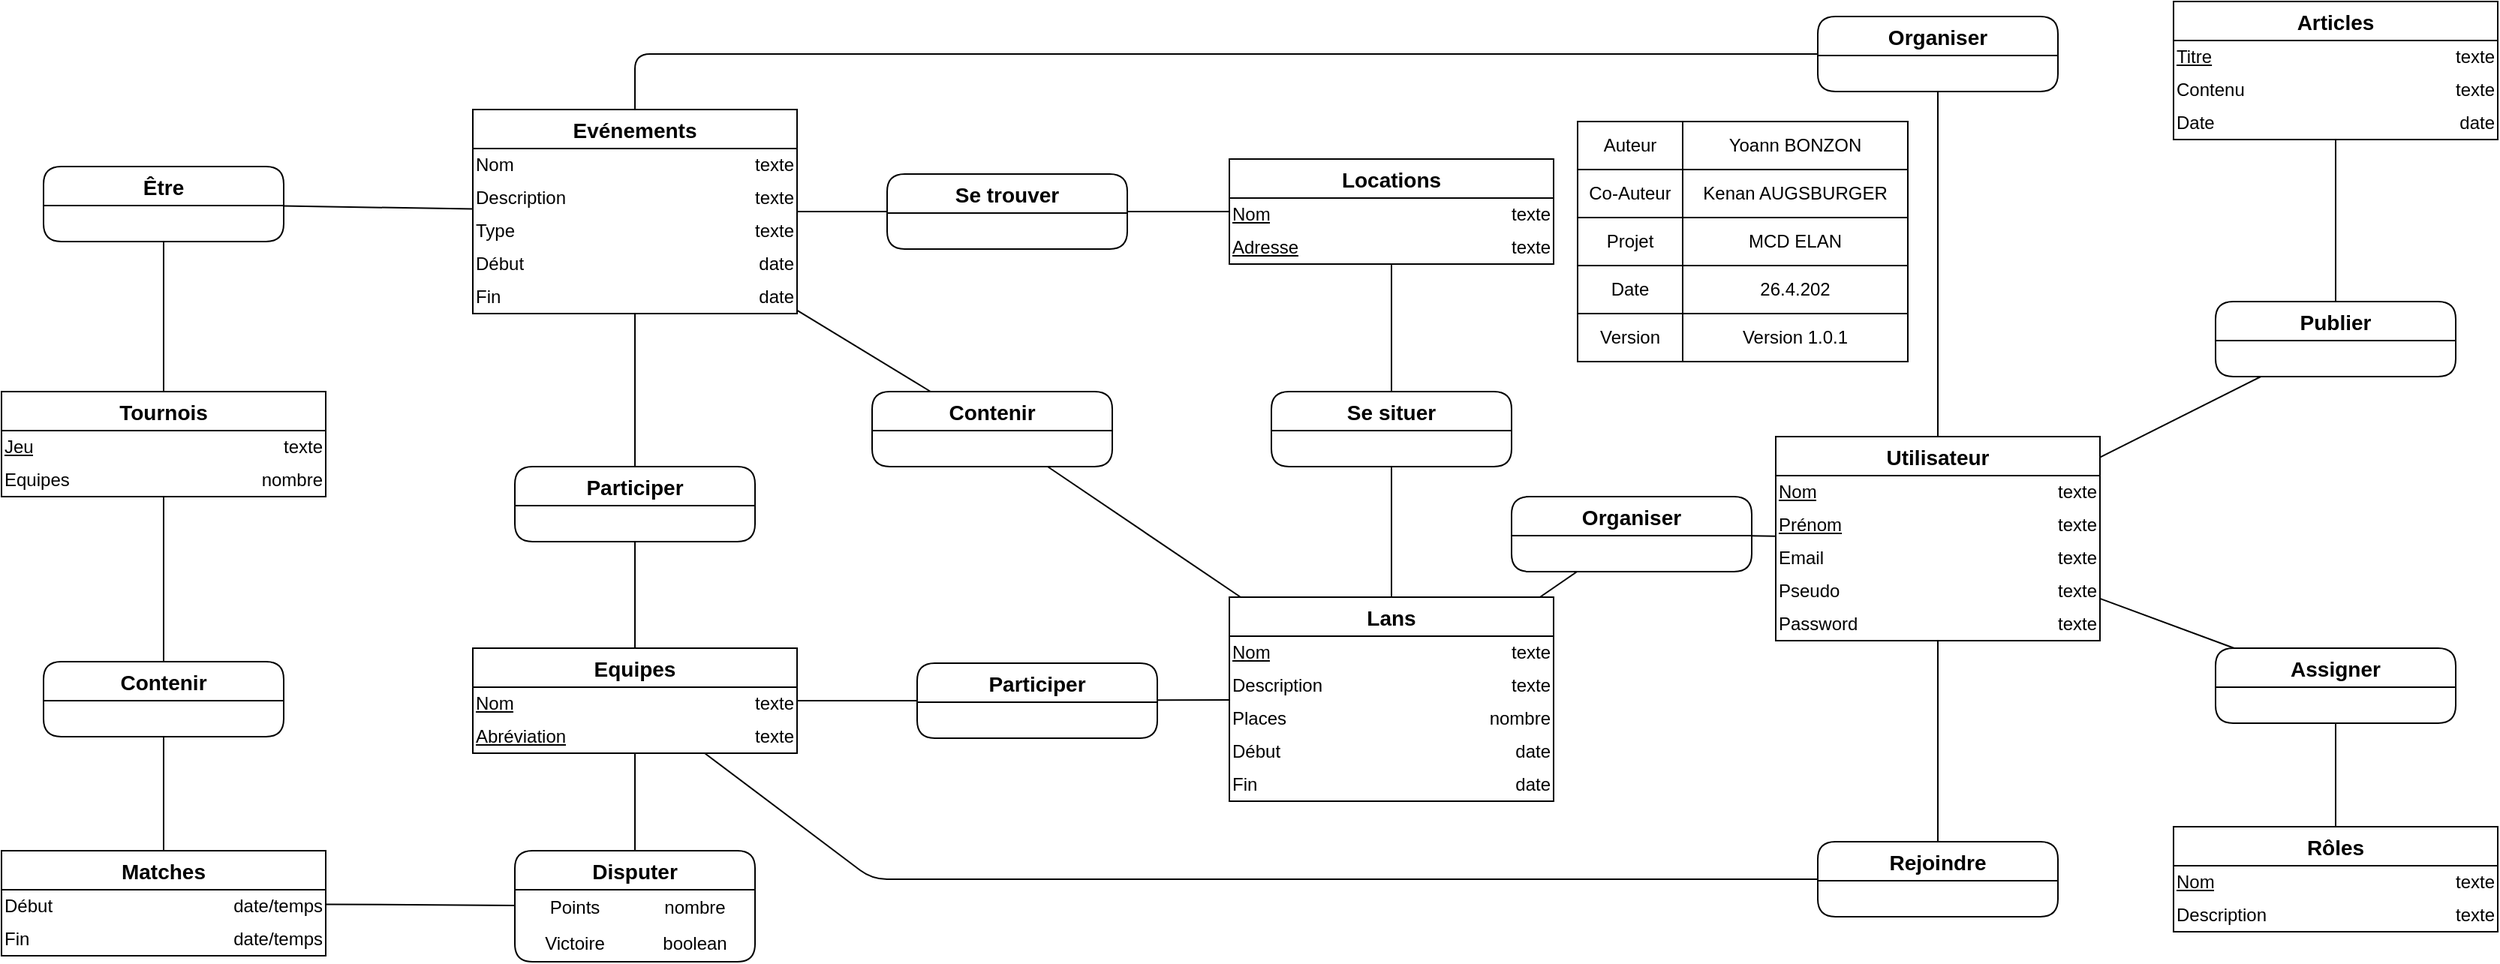 <mxfile>
    <diagram id="IcBVTlkiVaEtFfMCiGj1" name="MCD">
        <mxGraphModel dx="3451" dy="2346" grid="1" gridSize="10" guides="1" tooltips="1" connect="1" arrows="1" fold="1" page="1" pageScale="1" pageWidth="827" pageHeight="1169" math="0" shadow="0">
            <root>
                <mxCell id="0"/>
                <mxCell id="1" parent="0"/>
                <mxCell id="22" value="Rôles" style="swimlane;fontStyle=1;childLayout=stackLayout;horizontal=1;startSize=26;horizontalStack=0;resizeParent=1;resizeParentMax=0;resizeLast=0;collapsible=1;marginBottom=0;align=center;fontSize=14;rounded=0;swimlaneFillColor=#ffffff;" vertex="1" parent="1">
                    <mxGeometry x="687" y="-570" width="216" height="70" as="geometry"/>
                </mxCell>
                <mxCell id="23" value="" style="shape=table;html=1;whiteSpace=wrap;startSize=0;container=1;collapsible=0;childLayout=tableLayout;fillColor=none;strokeColor=none;" vertex="1" parent="22">
                    <mxGeometry y="26" width="216" height="44" as="geometry"/>
                </mxCell>
                <mxCell id="24" value="" style="shape=partialRectangle;html=1;whiteSpace=wrap;collapsible=0;dropTarget=0;pointerEvents=0;fillColor=none;top=0;left=0;bottom=0;right=0;points=[[0,0.5],[1,0.5]];portConstraint=eastwest;" vertex="1" parent="23">
                    <mxGeometry width="216" height="22" as="geometry"/>
                </mxCell>
                <mxCell id="25" value="Nom" style="shape=partialRectangle;html=1;whiteSpace=wrap;connectable=0;fillColor=none;top=0;left=0;bottom=0;right=0;overflow=hidden;strokeColor=none;align=left;fontStyle=4" vertex="1" parent="24">
                    <mxGeometry width="108" height="22" as="geometry"/>
                </mxCell>
                <mxCell id="26" value="texte" style="shape=partialRectangle;html=1;whiteSpace=wrap;connectable=0;fillColor=none;top=0;left=0;bottom=0;right=0;overflow=hidden;align=right;" vertex="1" parent="24">
                    <mxGeometry x="108" width="108" height="22" as="geometry"/>
                </mxCell>
                <mxCell id="27" value="" style="shape=partialRectangle;html=1;whiteSpace=wrap;collapsible=0;dropTarget=0;pointerEvents=0;fillColor=none;top=0;left=0;bottom=0;right=0;points=[[0,0.5],[1,0.5]];portConstraint=eastwest;" vertex="1" parent="23">
                    <mxGeometry y="22" width="216" height="22" as="geometry"/>
                </mxCell>
                <mxCell id="28" value="Description" style="shape=partialRectangle;html=1;whiteSpace=wrap;connectable=0;fillColor=none;top=0;left=0;bottom=0;right=0;overflow=hidden;align=left;" vertex="1" parent="27">
                    <mxGeometry width="108" height="22" as="geometry"/>
                </mxCell>
                <mxCell id="29" value="texte" style="shape=partialRectangle;html=1;whiteSpace=wrap;connectable=0;fillColor=none;top=0;left=0;bottom=0;right=0;overflow=hidden;align=right;" vertex="1" parent="27">
                    <mxGeometry x="108" width="108" height="22" as="geometry"/>
                </mxCell>
                <mxCell id="36" value="Assigner" style="swimlane;fontStyle=1;childLayout=stackLayout;horizontal=1;startSize=26;horizontalStack=0;resizeParent=1;resizeParentMax=0;resizeLast=0;collapsible=1;marginBottom=0;align=center;fontSize=14;rounded=1;swimlaneFillColor=#ffffff;" vertex="1" parent="1">
                    <mxGeometry x="715" y="-689" width="160" height="50" as="geometry"/>
                </mxCell>
                <mxCell id="37" value="" style="shape=table;html=1;whiteSpace=wrap;startSize=0;container=1;collapsible=0;childLayout=tableLayout;fillColor=none;strokeColor=none;" vertex="1" parent="36">
                    <mxGeometry y="26" width="160" height="24" as="geometry"/>
                </mxCell>
                <mxCell id="38" value="" style="shape=partialRectangle;html=1;whiteSpace=wrap;collapsible=0;dropTarget=0;pointerEvents=0;fillColor=none;top=0;left=0;bottom=0;right=0;points=[[0,0.5],[1,0.5]];portConstraint=eastwest;" vertex="1" parent="37">
                    <mxGeometry width="160" height="24" as="geometry"/>
                </mxCell>
                <mxCell id="39" value="" style="shape=partialRectangle;html=1;whiteSpace=wrap;connectable=0;fillColor=none;top=0;left=0;bottom=0;right=0;overflow=hidden;strokeColor=none;" vertex="1" parent="38">
                    <mxGeometry width="80" height="24" as="geometry"/>
                </mxCell>
                <mxCell id="40" value="" style="shape=partialRectangle;html=1;whiteSpace=wrap;connectable=0;fillColor=none;top=0;left=0;bottom=0;right=0;overflow=hidden;" vertex="1" parent="38">
                    <mxGeometry x="80" width="80" height="24" as="geometry"/>
                </mxCell>
                <mxCell id="41" value="Utilisateur" style="swimlane;fontStyle=1;childLayout=stackLayout;horizontal=1;startSize=26;horizontalStack=0;resizeParent=1;resizeParentMax=0;resizeLast=0;collapsible=1;marginBottom=0;align=center;fontSize=14;rounded=0;swimlaneFillColor=#ffffff;" vertex="1" parent="1">
                    <mxGeometry x="422" y="-830" width="216" height="136" as="geometry"/>
                </mxCell>
                <mxCell id="42" value="" style="shape=table;html=1;whiteSpace=wrap;startSize=0;container=1;collapsible=0;childLayout=tableLayout;fillColor=none;strokeColor=none;" vertex="1" parent="41">
                    <mxGeometry y="26" width="216" height="110" as="geometry"/>
                </mxCell>
                <mxCell id="43" value="" style="shape=partialRectangle;html=1;whiteSpace=wrap;collapsible=0;dropTarget=0;pointerEvents=0;fillColor=none;top=0;left=0;bottom=0;right=0;points=[[0,0.5],[1,0.5]];portConstraint=eastwest;" vertex="1" parent="42">
                    <mxGeometry width="216" height="22" as="geometry"/>
                </mxCell>
                <mxCell id="44" value="Nom" style="shape=partialRectangle;html=1;whiteSpace=wrap;connectable=0;fillColor=none;top=0;left=0;bottom=0;right=0;overflow=hidden;strokeColor=none;align=left;fontStyle=4" vertex="1" parent="43">
                    <mxGeometry width="108" height="22" as="geometry"/>
                </mxCell>
                <mxCell id="45" value="texte" style="shape=partialRectangle;html=1;whiteSpace=wrap;connectable=0;fillColor=none;top=0;left=0;bottom=0;right=0;overflow=hidden;align=right;" vertex="1" parent="43">
                    <mxGeometry x="108" width="108" height="22" as="geometry"/>
                </mxCell>
                <mxCell id="46" value="" style="shape=partialRectangle;html=1;whiteSpace=wrap;collapsible=0;dropTarget=0;pointerEvents=0;fillColor=none;top=0;left=0;bottom=0;right=0;points=[[0,0.5],[1,0.5]];portConstraint=eastwest;" vertex="1" parent="42">
                    <mxGeometry y="22" width="216" height="22" as="geometry"/>
                </mxCell>
                <mxCell id="47" value="&lt;u&gt;Prénom&lt;/u&gt;" style="shape=partialRectangle;html=1;whiteSpace=wrap;connectable=0;fillColor=none;top=0;left=0;bottom=0;right=0;overflow=hidden;align=left;" vertex="1" parent="46">
                    <mxGeometry width="108" height="22" as="geometry"/>
                </mxCell>
                <mxCell id="48" value="texte" style="shape=partialRectangle;html=1;whiteSpace=wrap;connectable=0;fillColor=none;top=0;left=0;bottom=0;right=0;overflow=hidden;align=right;" vertex="1" parent="46">
                    <mxGeometry x="108" width="108" height="22" as="geometry"/>
                </mxCell>
                <mxCell id="49" style="shape=partialRectangle;html=1;whiteSpace=wrap;collapsible=0;dropTarget=0;pointerEvents=0;fillColor=none;top=0;left=0;bottom=0;right=0;points=[[0,0.5],[1,0.5]];portConstraint=eastwest;" vertex="1" parent="42">
                    <mxGeometry y="44" width="216" height="22" as="geometry"/>
                </mxCell>
                <mxCell id="50" value="Email" style="shape=partialRectangle;html=1;whiteSpace=wrap;connectable=0;fillColor=none;top=0;left=0;bottom=0;right=0;overflow=hidden;align=left;" vertex="1" parent="49">
                    <mxGeometry width="108" height="22" as="geometry"/>
                </mxCell>
                <mxCell id="51" value="texte" style="shape=partialRectangle;html=1;whiteSpace=wrap;connectable=0;fillColor=none;top=0;left=0;bottom=0;right=0;overflow=hidden;align=right;" vertex="1" parent="49">
                    <mxGeometry x="108" width="108" height="22" as="geometry"/>
                </mxCell>
                <mxCell id="55" style="shape=partialRectangle;html=1;whiteSpace=wrap;collapsible=0;dropTarget=0;pointerEvents=0;fillColor=none;top=0;left=0;bottom=0;right=0;points=[[0,0.5],[1,0.5]];portConstraint=eastwest;" vertex="1" parent="42">
                    <mxGeometry y="66" width="216" height="22" as="geometry"/>
                </mxCell>
                <mxCell id="56" value="Pseudo" style="shape=partialRectangle;html=1;whiteSpace=wrap;connectable=0;fillColor=none;top=0;left=0;bottom=0;right=0;overflow=hidden;align=left;" vertex="1" parent="55">
                    <mxGeometry width="108" height="22" as="geometry"/>
                </mxCell>
                <mxCell id="57" value="texte" style="shape=partialRectangle;html=1;whiteSpace=wrap;connectable=0;fillColor=none;top=0;left=0;bottom=0;right=0;overflow=hidden;align=right;" vertex="1" parent="55">
                    <mxGeometry x="108" width="108" height="22" as="geometry"/>
                </mxCell>
                <mxCell id="52" style="shape=partialRectangle;html=1;whiteSpace=wrap;collapsible=0;dropTarget=0;pointerEvents=0;fillColor=none;top=0;left=0;bottom=0;right=0;points=[[0,0.5],[1,0.5]];portConstraint=eastwest;" vertex="1" parent="42">
                    <mxGeometry y="88" width="216" height="22" as="geometry"/>
                </mxCell>
                <mxCell id="53" value="Password" style="shape=partialRectangle;html=1;whiteSpace=wrap;connectable=0;fillColor=none;top=0;left=0;bottom=0;right=0;overflow=hidden;align=left;" vertex="1" parent="52">
                    <mxGeometry width="108" height="22" as="geometry"/>
                </mxCell>
                <mxCell id="54" value="texte" style="shape=partialRectangle;html=1;whiteSpace=wrap;connectable=0;fillColor=none;top=0;left=0;bottom=0;right=0;overflow=hidden;align=right;" vertex="1" parent="52">
                    <mxGeometry x="108" width="108" height="22" as="geometry"/>
                </mxCell>
                <mxCell id="58" value="" style="endArrow=none;html=1;" edge="1" parent="1" source="36" target="41">
                    <mxGeometry width="50" height="50" relative="1" as="geometry">
                        <mxPoint x="-6" y="-730" as="sourcePoint"/>
                        <mxPoint x="44" y="-780" as="targetPoint"/>
                    </mxGeometry>
                </mxCell>
                <mxCell id="59" value="" style="endArrow=none;html=1;" edge="1" parent="1" source="36" target="22">
                    <mxGeometry width="50" height="50" relative="1" as="geometry">
                        <mxPoint x="708" y="-470" as="sourcePoint"/>
                        <mxPoint x="708" y="-534" as="targetPoint"/>
                    </mxGeometry>
                </mxCell>
                <mxCell id="60" value="Articles" style="swimlane;fontStyle=1;childLayout=stackLayout;horizontal=1;startSize=26;horizontalStack=0;resizeParent=1;resizeParentMax=0;resizeLast=0;collapsible=1;marginBottom=0;align=center;fontSize=14;rounded=0;swimlaneFillColor=#ffffff;" vertex="1" parent="1">
                    <mxGeometry x="687" y="-1120" width="216" height="92" as="geometry"/>
                </mxCell>
                <mxCell id="61" value="" style="shape=table;html=1;whiteSpace=wrap;startSize=0;container=1;collapsible=0;childLayout=tableLayout;fillColor=none;strokeColor=none;" vertex="1" parent="60">
                    <mxGeometry y="26" width="216" height="66" as="geometry"/>
                </mxCell>
                <mxCell id="62" value="" style="shape=partialRectangle;html=1;whiteSpace=wrap;collapsible=0;dropTarget=0;pointerEvents=0;fillColor=none;top=0;left=0;bottom=0;right=0;points=[[0,0.5],[1,0.5]];portConstraint=eastwest;" vertex="1" parent="61">
                    <mxGeometry width="216" height="22" as="geometry"/>
                </mxCell>
                <mxCell id="63" value="Titre" style="shape=partialRectangle;html=1;whiteSpace=wrap;connectable=0;fillColor=none;top=0;left=0;bottom=0;right=0;overflow=hidden;strokeColor=none;align=left;fontStyle=4" vertex="1" parent="62">
                    <mxGeometry width="108" height="22" as="geometry"/>
                </mxCell>
                <mxCell id="64" value="texte" style="shape=partialRectangle;html=1;whiteSpace=wrap;connectable=0;fillColor=none;top=0;left=0;bottom=0;right=0;overflow=hidden;align=right;" vertex="1" parent="62">
                    <mxGeometry x="108" width="108" height="22" as="geometry"/>
                </mxCell>
                <mxCell id="65" value="" style="shape=partialRectangle;html=1;whiteSpace=wrap;collapsible=0;dropTarget=0;pointerEvents=0;fillColor=none;top=0;left=0;bottom=0;right=0;points=[[0,0.5],[1,0.5]];portConstraint=eastwest;" vertex="1" parent="61">
                    <mxGeometry y="22" width="216" height="22" as="geometry"/>
                </mxCell>
                <mxCell id="66" value="Contenu" style="shape=partialRectangle;html=1;whiteSpace=wrap;connectable=0;fillColor=none;top=0;left=0;bottom=0;right=0;overflow=hidden;align=left;" vertex="1" parent="65">
                    <mxGeometry width="108" height="22" as="geometry"/>
                </mxCell>
                <mxCell id="67" value="texte" style="shape=partialRectangle;html=1;whiteSpace=wrap;connectable=0;fillColor=none;top=0;left=0;bottom=0;right=0;overflow=hidden;align=right;" vertex="1" parent="65">
                    <mxGeometry x="108" width="108" height="22" as="geometry"/>
                </mxCell>
                <mxCell id="68" style="shape=partialRectangle;html=1;whiteSpace=wrap;collapsible=0;dropTarget=0;pointerEvents=0;fillColor=none;top=0;left=0;bottom=0;right=0;points=[[0,0.5],[1,0.5]];portConstraint=eastwest;" vertex="1" parent="61">
                    <mxGeometry y="44" width="216" height="22" as="geometry"/>
                </mxCell>
                <mxCell id="69" value="Date" style="shape=partialRectangle;html=1;whiteSpace=wrap;connectable=0;fillColor=none;top=0;left=0;bottom=0;right=0;overflow=hidden;align=left;" vertex="1" parent="68">
                    <mxGeometry width="108" height="22" as="geometry"/>
                </mxCell>
                <mxCell id="70" value="date" style="shape=partialRectangle;html=1;whiteSpace=wrap;connectable=0;fillColor=none;top=0;left=0;bottom=0;right=0;overflow=hidden;align=right;" vertex="1" parent="68">
                    <mxGeometry x="108" width="108" height="22" as="geometry"/>
                </mxCell>
                <mxCell id="71" value="Publier" style="swimlane;fontStyle=1;childLayout=stackLayout;horizontal=1;startSize=26;horizontalStack=0;resizeParent=1;resizeParentMax=0;resizeLast=0;collapsible=1;marginBottom=0;align=center;fontSize=14;rounded=1;swimlaneFillColor=#ffffff;" vertex="1" parent="1">
                    <mxGeometry x="715" y="-920" width="160" height="50" as="geometry"/>
                </mxCell>
                <mxCell id="72" value="" style="shape=table;html=1;whiteSpace=wrap;startSize=0;container=1;collapsible=0;childLayout=tableLayout;fillColor=none;strokeColor=none;" vertex="1" parent="71">
                    <mxGeometry y="26" width="160" height="24" as="geometry"/>
                </mxCell>
                <mxCell id="73" value="" style="shape=partialRectangle;html=1;whiteSpace=wrap;collapsible=0;dropTarget=0;pointerEvents=0;fillColor=none;top=0;left=0;bottom=0;right=0;points=[[0,0.5],[1,0.5]];portConstraint=eastwest;" vertex="1" parent="72">
                    <mxGeometry width="160" height="24" as="geometry"/>
                </mxCell>
                <mxCell id="74" value="" style="shape=partialRectangle;html=1;whiteSpace=wrap;connectable=0;fillColor=none;top=0;left=0;bottom=0;right=0;overflow=hidden;strokeColor=none;" vertex="1" parent="73">
                    <mxGeometry width="80" height="24" as="geometry"/>
                </mxCell>
                <mxCell id="75" value="" style="shape=partialRectangle;html=1;whiteSpace=wrap;connectable=0;fillColor=none;top=0;left=0;bottom=0;right=0;overflow=hidden;" vertex="1" parent="73">
                    <mxGeometry x="80" width="80" height="24" as="geometry"/>
                </mxCell>
                <mxCell id="76" value="" style="endArrow=none;html=1;" edge="1" parent="1" source="71" target="41">
                    <mxGeometry width="50" height="50" relative="1" as="geometry">
                        <mxPoint x="192" y="-520" as="sourcePoint"/>
                        <mxPoint x="192" y="-584" as="targetPoint"/>
                    </mxGeometry>
                </mxCell>
                <mxCell id="77" value="" style="endArrow=none;html=1;" edge="1" parent="1" source="60" target="71">
                    <mxGeometry width="50" height="50" relative="1" as="geometry">
                        <mxPoint x="740" y="-603.048" as="sourcePoint"/>
                        <mxPoint x="676" y="-602.286" as="targetPoint"/>
                    </mxGeometry>
                </mxCell>
                <mxCell id="78" value="Lans" style="swimlane;fontStyle=1;childLayout=stackLayout;horizontal=1;startSize=26;horizontalStack=0;resizeParent=1;resizeParentMax=0;resizeLast=0;collapsible=1;marginBottom=0;align=center;fontSize=14;rounded=0;swimlaneFillColor=#ffffff;" vertex="1" parent="1">
                    <mxGeometry x="58" y="-723" width="216" height="136" as="geometry"/>
                </mxCell>
                <mxCell id="79" value="" style="shape=table;html=1;whiteSpace=wrap;startSize=0;container=1;collapsible=0;childLayout=tableLayout;fillColor=none;strokeColor=none;" vertex="1" parent="78">
                    <mxGeometry y="26" width="216" height="110" as="geometry"/>
                </mxCell>
                <mxCell id="80" value="" style="shape=partialRectangle;html=1;whiteSpace=wrap;collapsible=0;dropTarget=0;pointerEvents=0;fillColor=none;top=0;left=0;bottom=0;right=0;points=[[0,0.5],[1,0.5]];portConstraint=eastwest;" vertex="1" parent="79">
                    <mxGeometry width="216" height="22" as="geometry"/>
                </mxCell>
                <mxCell id="81" value="Nom" style="shape=partialRectangle;html=1;whiteSpace=wrap;connectable=0;fillColor=none;top=0;left=0;bottom=0;right=0;overflow=hidden;strokeColor=none;align=left;fontStyle=4" vertex="1" parent="80">
                    <mxGeometry width="108" height="22" as="geometry"/>
                </mxCell>
                <mxCell id="82" value="texte" style="shape=partialRectangle;html=1;whiteSpace=wrap;connectable=0;fillColor=none;top=0;left=0;bottom=0;right=0;overflow=hidden;align=right;" vertex="1" parent="80">
                    <mxGeometry x="108" width="108" height="22" as="geometry"/>
                </mxCell>
                <mxCell id="83" value="" style="shape=partialRectangle;html=1;whiteSpace=wrap;collapsible=0;dropTarget=0;pointerEvents=0;fillColor=none;top=0;left=0;bottom=0;right=0;points=[[0,0.5],[1,0.5]];portConstraint=eastwest;" vertex="1" parent="79">
                    <mxGeometry y="22" width="216" height="22" as="geometry"/>
                </mxCell>
                <mxCell id="84" value="Description" style="shape=partialRectangle;html=1;whiteSpace=wrap;connectable=0;fillColor=none;top=0;left=0;bottom=0;right=0;overflow=hidden;align=left;" vertex="1" parent="83">
                    <mxGeometry width="108" height="22" as="geometry"/>
                </mxCell>
                <mxCell id="85" value="texte" style="shape=partialRectangle;html=1;whiteSpace=wrap;connectable=0;fillColor=none;top=0;left=0;bottom=0;right=0;overflow=hidden;align=right;" vertex="1" parent="83">
                    <mxGeometry x="108" width="108" height="22" as="geometry"/>
                </mxCell>
                <mxCell id="89" style="shape=partialRectangle;html=1;whiteSpace=wrap;collapsible=0;dropTarget=0;pointerEvents=0;fillColor=none;top=0;left=0;bottom=0;right=0;points=[[0,0.5],[1,0.5]];portConstraint=eastwest;" vertex="1" parent="79">
                    <mxGeometry y="44" width="216" height="22" as="geometry"/>
                </mxCell>
                <mxCell id="90" value="Places" style="shape=partialRectangle;html=1;whiteSpace=wrap;connectable=0;fillColor=none;top=0;left=0;bottom=0;right=0;overflow=hidden;align=left;" vertex="1" parent="89">
                    <mxGeometry width="108" height="22" as="geometry"/>
                </mxCell>
                <mxCell id="91" value="nombre" style="shape=partialRectangle;html=1;whiteSpace=wrap;connectable=0;fillColor=none;top=0;left=0;bottom=0;right=0;overflow=hidden;align=right;" vertex="1" parent="89">
                    <mxGeometry x="108" width="108" height="22" as="geometry"/>
                </mxCell>
                <mxCell id="86" style="shape=partialRectangle;html=1;whiteSpace=wrap;collapsible=0;dropTarget=0;pointerEvents=0;fillColor=none;top=0;left=0;bottom=0;right=0;points=[[0,0.5],[1,0.5]];portConstraint=eastwest;" vertex="1" parent="79">
                    <mxGeometry y="66" width="216" height="22" as="geometry"/>
                </mxCell>
                <mxCell id="87" value="Début" style="shape=partialRectangle;html=1;whiteSpace=wrap;connectable=0;fillColor=none;top=0;left=0;bottom=0;right=0;overflow=hidden;align=left;" vertex="1" parent="86">
                    <mxGeometry width="108" height="22" as="geometry"/>
                </mxCell>
                <mxCell id="88" value="date" style="shape=partialRectangle;html=1;whiteSpace=wrap;connectable=0;fillColor=none;top=0;left=0;bottom=0;right=0;overflow=hidden;align=right;" vertex="1" parent="86">
                    <mxGeometry x="108" width="108" height="22" as="geometry"/>
                </mxCell>
                <mxCell id="92" style="shape=partialRectangle;html=1;whiteSpace=wrap;collapsible=0;dropTarget=0;pointerEvents=0;fillColor=none;top=0;left=0;bottom=0;right=0;points=[[0,0.5],[1,0.5]];portConstraint=eastwest;" vertex="1" parent="79">
                    <mxGeometry y="88" width="216" height="22" as="geometry"/>
                </mxCell>
                <mxCell id="93" value="Fin" style="shape=partialRectangle;html=1;whiteSpace=wrap;connectable=0;fillColor=none;top=0;left=0;bottom=0;right=0;overflow=hidden;align=left;" vertex="1" parent="92">
                    <mxGeometry width="108" height="22" as="geometry"/>
                </mxCell>
                <mxCell id="94" value="date" style="shape=partialRectangle;html=1;whiteSpace=wrap;connectable=0;fillColor=none;top=0;left=0;bottom=0;right=0;overflow=hidden;align=right;" vertex="1" parent="92">
                    <mxGeometry x="108" width="108" height="22" as="geometry"/>
                </mxCell>
                <mxCell id="95" value="Organiser" style="swimlane;fontStyle=1;childLayout=stackLayout;horizontal=1;startSize=26;horizontalStack=0;resizeParent=1;resizeParentMax=0;resizeLast=0;collapsible=1;marginBottom=0;align=center;fontSize=14;rounded=1;swimlaneFillColor=#ffffff;" vertex="1" parent="1">
                    <mxGeometry x="246" y="-790" width="160" height="50" as="geometry"/>
                </mxCell>
                <mxCell id="96" value="" style="shape=table;html=1;whiteSpace=wrap;startSize=0;container=1;collapsible=0;childLayout=tableLayout;fillColor=none;strokeColor=none;" vertex="1" parent="95">
                    <mxGeometry y="26" width="160" height="24" as="geometry"/>
                </mxCell>
                <mxCell id="97" value="" style="shape=partialRectangle;html=1;whiteSpace=wrap;collapsible=0;dropTarget=0;pointerEvents=0;fillColor=none;top=0;left=0;bottom=0;right=0;points=[[0,0.5],[1,0.5]];portConstraint=eastwest;" vertex="1" parent="96">
                    <mxGeometry width="160" height="24" as="geometry"/>
                </mxCell>
                <mxCell id="98" value="" style="shape=partialRectangle;html=1;whiteSpace=wrap;connectable=0;fillColor=none;top=0;left=0;bottom=0;right=0;overflow=hidden;strokeColor=none;" vertex="1" parent="97">
                    <mxGeometry width="80" height="24" as="geometry"/>
                </mxCell>
                <mxCell id="99" value="" style="shape=partialRectangle;html=1;whiteSpace=wrap;connectable=0;fillColor=none;top=0;left=0;bottom=0;right=0;overflow=hidden;" vertex="1" parent="97">
                    <mxGeometry x="80" width="80" height="24" as="geometry"/>
                </mxCell>
                <mxCell id="100" value="Contenir" style="swimlane;fontStyle=1;childLayout=stackLayout;horizontal=1;startSize=26;horizontalStack=0;resizeParent=1;resizeParentMax=0;resizeLast=0;collapsible=1;marginBottom=0;align=center;fontSize=14;rounded=1;swimlaneFillColor=#ffffff;" vertex="1" parent="1">
                    <mxGeometry x="-180" y="-860" width="160" height="50" as="geometry"/>
                </mxCell>
                <mxCell id="101" value="" style="shape=table;html=1;whiteSpace=wrap;startSize=0;container=1;collapsible=0;childLayout=tableLayout;fillColor=none;strokeColor=none;" vertex="1" parent="100">
                    <mxGeometry y="26" width="160" height="24" as="geometry"/>
                </mxCell>
                <mxCell id="102" value="" style="shape=partialRectangle;html=1;whiteSpace=wrap;collapsible=0;dropTarget=0;pointerEvents=0;fillColor=none;top=0;left=0;bottom=0;right=0;points=[[0,0.5],[1,0.5]];portConstraint=eastwest;" vertex="1" parent="101">
                    <mxGeometry width="160" height="24" as="geometry"/>
                </mxCell>
                <mxCell id="103" value="" style="shape=partialRectangle;html=1;whiteSpace=wrap;connectable=0;fillColor=none;top=0;left=0;bottom=0;right=0;overflow=hidden;strokeColor=none;" vertex="1" parent="102">
                    <mxGeometry width="80" height="24" as="geometry"/>
                </mxCell>
                <mxCell id="104" value="" style="shape=partialRectangle;html=1;whiteSpace=wrap;connectable=0;fillColor=none;top=0;left=0;bottom=0;right=0;overflow=hidden;" vertex="1" parent="102">
                    <mxGeometry x="80" width="80" height="24" as="geometry"/>
                </mxCell>
                <mxCell id="105" value="" style="endArrow=none;html=1;" edge="1" parent="1" source="41" target="95">
                    <mxGeometry width="50" height="50" relative="1" as="geometry">
                        <mxPoint x="364" y="-654.048" as="sourcePoint"/>
                        <mxPoint x="300" y="-653.286" as="targetPoint"/>
                    </mxGeometry>
                </mxCell>
                <mxCell id="106" value="" style="endArrow=none;html=1;" edge="1" parent="1" source="95" target="78">
                    <mxGeometry width="50" height="50" relative="1" as="geometry">
                        <mxPoint x="192" y="-720" as="sourcePoint"/>
                        <mxPoint x="192" y="-790" as="targetPoint"/>
                    </mxGeometry>
                </mxCell>
                <mxCell id="107" value="Evénements" style="swimlane;fontStyle=1;childLayout=stackLayout;horizontal=1;startSize=26;horizontalStack=0;resizeParent=1;resizeParentMax=0;resizeLast=0;collapsible=1;marginBottom=0;align=center;fontSize=14;rounded=0;swimlaneFillColor=#ffffff;" vertex="1" parent="1">
                    <mxGeometry x="-446" y="-1048" width="216" height="136" as="geometry"/>
                </mxCell>
                <mxCell id="108" value="" style="shape=table;html=1;whiteSpace=wrap;startSize=0;container=1;collapsible=0;childLayout=tableLayout;fillColor=none;strokeColor=none;" vertex="1" parent="107">
                    <mxGeometry y="26" width="216" height="110" as="geometry"/>
                </mxCell>
                <mxCell id="109" value="" style="shape=partialRectangle;html=1;whiteSpace=wrap;collapsible=0;dropTarget=0;pointerEvents=0;fillColor=none;top=0;left=0;bottom=0;right=0;points=[[0,0.5],[1,0.5]];portConstraint=eastwest;" vertex="1" parent="108">
                    <mxGeometry width="216" height="22" as="geometry"/>
                </mxCell>
                <mxCell id="110" value="Nom" style="shape=partialRectangle;html=1;whiteSpace=wrap;connectable=0;fillColor=none;top=0;left=0;bottom=0;right=0;overflow=hidden;strokeColor=none;align=left;fontStyle=0" vertex="1" parent="109">
                    <mxGeometry width="108" height="22" as="geometry"/>
                </mxCell>
                <mxCell id="111" value="texte" style="shape=partialRectangle;html=1;whiteSpace=wrap;connectable=0;fillColor=none;top=0;left=0;bottom=0;right=0;overflow=hidden;align=right;" vertex="1" parent="109">
                    <mxGeometry x="108" width="108" height="22" as="geometry"/>
                </mxCell>
                <mxCell id="112" value="" style="shape=partialRectangle;html=1;whiteSpace=wrap;collapsible=0;dropTarget=0;pointerEvents=0;fillColor=none;top=0;left=0;bottom=0;right=0;points=[[0,0.5],[1,0.5]];portConstraint=eastwest;" vertex="1" parent="108">
                    <mxGeometry y="22" width="216" height="22" as="geometry"/>
                </mxCell>
                <mxCell id="113" value="Description" style="shape=partialRectangle;html=1;whiteSpace=wrap;connectable=0;fillColor=none;top=0;left=0;bottom=0;right=0;overflow=hidden;align=left;" vertex="1" parent="112">
                    <mxGeometry width="108" height="22" as="geometry"/>
                </mxCell>
                <mxCell id="114" value="texte" style="shape=partialRectangle;html=1;whiteSpace=wrap;connectable=0;fillColor=none;top=0;left=0;bottom=0;right=0;overflow=hidden;align=right;" vertex="1" parent="112">
                    <mxGeometry x="108" width="108" height="22" as="geometry"/>
                </mxCell>
                <mxCell id="115" style="shape=partialRectangle;html=1;whiteSpace=wrap;collapsible=0;dropTarget=0;pointerEvents=0;fillColor=none;top=0;left=0;bottom=0;right=0;points=[[0,0.5],[1,0.5]];portConstraint=eastwest;" vertex="1" parent="108">
                    <mxGeometry y="44" width="216" height="22" as="geometry"/>
                </mxCell>
                <mxCell id="116" value="Type" style="shape=partialRectangle;html=1;whiteSpace=wrap;connectable=0;fillColor=none;top=0;left=0;bottom=0;right=0;overflow=hidden;align=left;" vertex="1" parent="115">
                    <mxGeometry width="108" height="22" as="geometry"/>
                </mxCell>
                <mxCell id="117" value="texte" style="shape=partialRectangle;html=1;whiteSpace=wrap;connectable=0;fillColor=none;top=0;left=0;bottom=0;right=0;overflow=hidden;align=right;" vertex="1" parent="115">
                    <mxGeometry x="108" width="108" height="22" as="geometry"/>
                </mxCell>
                <mxCell id="118" style="shape=partialRectangle;html=1;whiteSpace=wrap;collapsible=0;dropTarget=0;pointerEvents=0;fillColor=none;top=0;left=0;bottom=0;right=0;points=[[0,0.5],[1,0.5]];portConstraint=eastwest;" vertex="1" parent="108">
                    <mxGeometry y="66" width="216" height="22" as="geometry"/>
                </mxCell>
                <mxCell id="119" value="Début" style="shape=partialRectangle;html=1;whiteSpace=wrap;connectable=0;fillColor=none;top=0;left=0;bottom=0;right=0;overflow=hidden;align=left;" vertex="1" parent="118">
                    <mxGeometry width="108" height="22" as="geometry"/>
                </mxCell>
                <mxCell id="120" value="date" style="shape=partialRectangle;html=1;whiteSpace=wrap;connectable=0;fillColor=none;top=0;left=0;bottom=0;right=0;overflow=hidden;align=right;" vertex="1" parent="118">
                    <mxGeometry x="108" width="108" height="22" as="geometry"/>
                </mxCell>
                <mxCell id="121" style="shape=partialRectangle;html=1;whiteSpace=wrap;collapsible=0;dropTarget=0;pointerEvents=0;fillColor=none;top=0;left=0;bottom=0;right=0;points=[[0,0.5],[1,0.5]];portConstraint=eastwest;" vertex="1" parent="108">
                    <mxGeometry y="88" width="216" height="22" as="geometry"/>
                </mxCell>
                <mxCell id="122" value="Fin" style="shape=partialRectangle;html=1;whiteSpace=wrap;connectable=0;fillColor=none;top=0;left=0;bottom=0;right=0;overflow=hidden;align=left;" vertex="1" parent="121">
                    <mxGeometry width="108" height="22" as="geometry"/>
                </mxCell>
                <mxCell id="123" value="date" style="shape=partialRectangle;html=1;whiteSpace=wrap;connectable=0;fillColor=none;top=0;left=0;bottom=0;right=0;overflow=hidden;align=right;" vertex="1" parent="121">
                    <mxGeometry x="108" width="108" height="22" as="geometry"/>
                </mxCell>
                <mxCell id="124" value="" style="endArrow=none;html=1;" edge="1" parent="1" source="100" target="107">
                    <mxGeometry width="50" height="50" relative="1" as="geometry">
                        <mxPoint x="192" y="-840" as="sourcePoint"/>
                        <mxPoint x="192" y="-902" as="targetPoint"/>
                    </mxGeometry>
                </mxCell>
                <mxCell id="125" value="" style="endArrow=none;html=1;" edge="1" parent="1" source="78" target="100">
                    <mxGeometry width="50" height="50" relative="1" as="geometry">
                        <mxPoint x="-156" y="-973.413" as="sourcePoint"/>
                        <mxPoint x="-220" y="-972.143" as="targetPoint"/>
                    </mxGeometry>
                </mxCell>
                <mxCell id="126" value="Equipes" style="swimlane;fontStyle=1;childLayout=stackLayout;horizontal=1;startSize=26;horizontalStack=0;resizeParent=1;resizeParentMax=0;resizeLast=0;collapsible=1;marginBottom=0;align=center;fontSize=14;rounded=0;swimlaneFillColor=#ffffff;" vertex="1" parent="1">
                    <mxGeometry x="-446" y="-689" width="216" height="70" as="geometry"/>
                </mxCell>
                <mxCell id="127" value="" style="shape=table;html=1;whiteSpace=wrap;startSize=0;container=1;collapsible=0;childLayout=tableLayout;fillColor=none;strokeColor=none;" vertex="1" parent="126">
                    <mxGeometry y="26" width="216" height="44" as="geometry"/>
                </mxCell>
                <mxCell id="128" value="" style="shape=partialRectangle;html=1;whiteSpace=wrap;collapsible=0;dropTarget=0;pointerEvents=0;fillColor=none;top=0;left=0;bottom=0;right=0;points=[[0,0.5],[1,0.5]];portConstraint=eastwest;" vertex="1" parent="127">
                    <mxGeometry width="216" height="22" as="geometry"/>
                </mxCell>
                <mxCell id="129" value="Nom" style="shape=partialRectangle;html=1;whiteSpace=wrap;connectable=0;fillColor=none;top=0;left=0;bottom=0;right=0;overflow=hidden;strokeColor=none;align=left;fontStyle=4" vertex="1" parent="128">
                    <mxGeometry width="108" height="22" as="geometry"/>
                </mxCell>
                <mxCell id="130" value="texte" style="shape=partialRectangle;html=1;whiteSpace=wrap;connectable=0;fillColor=none;top=0;left=0;bottom=0;right=0;overflow=hidden;align=right;" vertex="1" parent="128">
                    <mxGeometry x="108" width="108" height="22" as="geometry"/>
                </mxCell>
                <mxCell id="131" value="" style="shape=partialRectangle;html=1;whiteSpace=wrap;collapsible=0;dropTarget=0;pointerEvents=0;fillColor=none;top=0;left=0;bottom=0;right=0;points=[[0,0.5],[1,0.5]];portConstraint=eastwest;" vertex="1" parent="127">
                    <mxGeometry y="22" width="216" height="22" as="geometry"/>
                </mxCell>
                <mxCell id="132" value="Abréviation" style="shape=partialRectangle;html=1;whiteSpace=wrap;connectable=0;fillColor=none;top=0;left=0;bottom=0;right=0;overflow=hidden;align=left;fontStyle=4" vertex="1" parent="131">
                    <mxGeometry width="108" height="22" as="geometry"/>
                </mxCell>
                <mxCell id="133" value="texte" style="shape=partialRectangle;html=1;whiteSpace=wrap;connectable=0;fillColor=none;top=0;left=0;bottom=0;right=0;overflow=hidden;align=right;" vertex="1" parent="131">
                    <mxGeometry x="108" width="108" height="22" as="geometry"/>
                </mxCell>
                <mxCell id="134" value="Rejoindre" style="swimlane;fontStyle=1;childLayout=stackLayout;horizontal=1;startSize=26;horizontalStack=0;resizeParent=1;resizeParentMax=0;resizeLast=0;collapsible=1;marginBottom=0;align=center;fontSize=14;rounded=1;swimlaneFillColor=#ffffff;" vertex="1" parent="1">
                    <mxGeometry x="450" y="-560" width="160" height="50" as="geometry"/>
                </mxCell>
                <mxCell id="135" value="" style="shape=table;html=1;whiteSpace=wrap;startSize=0;container=1;collapsible=0;childLayout=tableLayout;fillColor=none;strokeColor=none;" vertex="1" parent="134">
                    <mxGeometry y="26" width="160" height="24" as="geometry"/>
                </mxCell>
                <mxCell id="136" value="" style="shape=partialRectangle;html=1;whiteSpace=wrap;collapsible=0;dropTarget=0;pointerEvents=0;fillColor=none;top=0;left=0;bottom=0;right=0;points=[[0,0.5],[1,0.5]];portConstraint=eastwest;" vertex="1" parent="135">
                    <mxGeometry width="160" height="24" as="geometry"/>
                </mxCell>
                <mxCell id="137" value="" style="shape=partialRectangle;html=1;whiteSpace=wrap;connectable=0;fillColor=none;top=0;left=0;bottom=0;right=0;overflow=hidden;strokeColor=none;" vertex="1" parent="136">
                    <mxGeometry width="80" height="24" as="geometry"/>
                </mxCell>
                <mxCell id="138" value="" style="shape=partialRectangle;html=1;whiteSpace=wrap;connectable=0;fillColor=none;top=0;left=0;bottom=0;right=0;overflow=hidden;" vertex="1" parent="136">
                    <mxGeometry x="80" width="80" height="24" as="geometry"/>
                </mxCell>
                <mxCell id="139" value="" style="endArrow=none;html=1;" edge="1" parent="1" source="41" target="134">
                    <mxGeometry width="50" height="50" relative="1" as="geometry">
                        <mxPoint x="192" y="-720" as="sourcePoint"/>
                        <mxPoint x="192" y="-790" as="targetPoint"/>
                    </mxGeometry>
                </mxCell>
                <mxCell id="140" value="" style="endArrow=none;html=1;" edge="1" parent="1" source="134" target="126">
                    <mxGeometry width="50" height="50" relative="1" as="geometry">
                        <mxPoint x="202" y="-710" as="sourcePoint"/>
                        <mxPoint x="202" y="-780" as="targetPoint"/>
                        <Array as="points">
                            <mxPoint x="-180" y="-535"/>
                        </Array>
                    </mxGeometry>
                </mxCell>
                <mxCell id="141" value="Locations" style="swimlane;fontStyle=1;childLayout=stackLayout;horizontal=1;startSize=26;horizontalStack=0;resizeParent=1;resizeParentMax=0;resizeLast=0;collapsible=1;marginBottom=0;align=center;fontSize=14;rounded=0;swimlaneFillColor=#ffffff;" vertex="1" parent="1">
                    <mxGeometry x="58" y="-1015" width="216" height="70" as="geometry"/>
                </mxCell>
                <mxCell id="142" value="" style="shape=table;html=1;whiteSpace=wrap;startSize=0;container=1;collapsible=0;childLayout=tableLayout;fillColor=none;strokeColor=none;" vertex="1" parent="141">
                    <mxGeometry y="26" width="216" height="44" as="geometry"/>
                </mxCell>
                <mxCell id="143" value="" style="shape=partialRectangle;html=1;whiteSpace=wrap;collapsible=0;dropTarget=0;pointerEvents=0;fillColor=none;top=0;left=0;bottom=0;right=0;points=[[0,0.5],[1,0.5]];portConstraint=eastwest;" vertex="1" parent="142">
                    <mxGeometry width="216" height="22" as="geometry"/>
                </mxCell>
                <mxCell id="144" value="Nom" style="shape=partialRectangle;html=1;whiteSpace=wrap;connectable=0;fillColor=none;top=0;left=0;bottom=0;right=0;overflow=hidden;strokeColor=none;align=left;fontStyle=4" vertex="1" parent="143">
                    <mxGeometry width="108" height="22" as="geometry"/>
                </mxCell>
                <mxCell id="145" value="texte" style="shape=partialRectangle;html=1;whiteSpace=wrap;connectable=0;fillColor=none;top=0;left=0;bottom=0;right=0;overflow=hidden;align=right;" vertex="1" parent="143">
                    <mxGeometry x="108" width="108" height="22" as="geometry"/>
                </mxCell>
                <mxCell id="146" value="" style="shape=partialRectangle;html=1;whiteSpace=wrap;collapsible=0;dropTarget=0;pointerEvents=0;fillColor=none;top=0;left=0;bottom=0;right=0;points=[[0,0.5],[1,0.5]];portConstraint=eastwest;" vertex="1" parent="142">
                    <mxGeometry y="22" width="216" height="22" as="geometry"/>
                </mxCell>
                <mxCell id="147" value="Adresse" style="shape=partialRectangle;html=1;whiteSpace=wrap;connectable=0;fillColor=none;top=0;left=0;bottom=0;right=0;overflow=hidden;align=left;fontStyle=4" vertex="1" parent="146">
                    <mxGeometry width="108" height="22" as="geometry"/>
                </mxCell>
                <mxCell id="148" value="texte" style="shape=partialRectangle;html=1;whiteSpace=wrap;connectable=0;fillColor=none;top=0;left=0;bottom=0;right=0;overflow=hidden;align=right;" vertex="1" parent="146">
                    <mxGeometry x="108" width="108" height="22" as="geometry"/>
                </mxCell>
                <mxCell id="150" value="Se situer" style="swimlane;fontStyle=1;childLayout=stackLayout;horizontal=1;startSize=26;horizontalStack=0;resizeParent=1;resizeParentMax=0;resizeLast=0;collapsible=1;marginBottom=0;align=center;fontSize=14;rounded=1;swimlaneFillColor=#ffffff;" vertex="1" parent="1">
                    <mxGeometry x="86" y="-860" width="160" height="50" as="geometry"/>
                </mxCell>
                <mxCell id="151" value="" style="shape=table;html=1;whiteSpace=wrap;startSize=0;container=1;collapsible=0;childLayout=tableLayout;fillColor=none;strokeColor=none;" vertex="1" parent="150">
                    <mxGeometry y="26" width="160" height="24" as="geometry"/>
                </mxCell>
                <mxCell id="152" value="" style="shape=partialRectangle;html=1;whiteSpace=wrap;collapsible=0;dropTarget=0;pointerEvents=0;fillColor=none;top=0;left=0;bottom=0;right=0;points=[[0,0.5],[1,0.5]];portConstraint=eastwest;" vertex="1" parent="151">
                    <mxGeometry width="160" height="24" as="geometry"/>
                </mxCell>
                <mxCell id="153" value="" style="shape=partialRectangle;html=1;whiteSpace=wrap;connectable=0;fillColor=none;top=0;left=0;bottom=0;right=0;overflow=hidden;strokeColor=none;" vertex="1" parent="152">
                    <mxGeometry width="80" height="24" as="geometry"/>
                </mxCell>
                <mxCell id="154" value="" style="shape=partialRectangle;html=1;whiteSpace=wrap;connectable=0;fillColor=none;top=0;left=0;bottom=0;right=0;overflow=hidden;" vertex="1" parent="152">
                    <mxGeometry x="80" width="80" height="24" as="geometry"/>
                </mxCell>
                <mxCell id="155" value="Se trouver" style="swimlane;fontStyle=1;childLayout=stackLayout;horizontal=1;startSize=26;horizontalStack=0;resizeParent=1;resizeParentMax=0;resizeLast=0;collapsible=1;marginBottom=0;align=center;fontSize=14;rounded=1;swimlaneFillColor=#ffffff;" vertex="1" parent="1">
                    <mxGeometry x="-170" y="-1005" width="160" height="50" as="geometry"/>
                </mxCell>
                <mxCell id="156" value="" style="shape=table;html=1;whiteSpace=wrap;startSize=0;container=1;collapsible=0;childLayout=tableLayout;fillColor=none;strokeColor=none;" vertex="1" parent="155">
                    <mxGeometry y="26" width="160" height="24" as="geometry"/>
                </mxCell>
                <mxCell id="157" value="" style="shape=partialRectangle;html=1;whiteSpace=wrap;collapsible=0;dropTarget=0;pointerEvents=0;fillColor=none;top=0;left=0;bottom=0;right=0;points=[[0,0.5],[1,0.5]];portConstraint=eastwest;" vertex="1" parent="156">
                    <mxGeometry width="160" height="24" as="geometry"/>
                </mxCell>
                <mxCell id="158" value="" style="shape=partialRectangle;html=1;whiteSpace=wrap;connectable=0;fillColor=none;top=0;left=0;bottom=0;right=0;overflow=hidden;strokeColor=none;" vertex="1" parent="157">
                    <mxGeometry width="80" height="24" as="geometry"/>
                </mxCell>
                <mxCell id="159" value="" style="shape=partialRectangle;html=1;whiteSpace=wrap;connectable=0;fillColor=none;top=0;left=0;bottom=0;right=0;overflow=hidden;" vertex="1" parent="157">
                    <mxGeometry x="80" width="80" height="24" as="geometry"/>
                </mxCell>
                <mxCell id="160" value="" style="endArrow=none;html=1;" edge="1" parent="1" source="155" target="107">
                    <mxGeometry width="50" height="50" relative="1" as="geometry">
                        <mxPoint x="-156" y="-973.413" as="sourcePoint"/>
                        <mxPoint x="-220" y="-972.143" as="targetPoint"/>
                    </mxGeometry>
                </mxCell>
                <mxCell id="161" value="" style="endArrow=none;html=1;" edge="1" parent="1" source="150" target="78">
                    <mxGeometry width="50" height="50" relative="1" as="geometry">
                        <mxPoint x="-335.149" y="-1180" as="sourcePoint"/>
                        <mxPoint x="-330.315" y="-1038" as="targetPoint"/>
                    </mxGeometry>
                </mxCell>
                <mxCell id="162" value="" style="endArrow=none;html=1;" edge="1" parent="1" source="141" target="150">
                    <mxGeometry width="50" height="50" relative="1" as="geometry">
                        <mxPoint x="193.787" y="-1180" as="sourcePoint"/>
                        <mxPoint x="192.579" y="-1038" as="targetPoint"/>
                    </mxGeometry>
                </mxCell>
                <mxCell id="163" value="" style="endArrow=none;html=1;" edge="1" parent="1" source="141" target="155">
                    <mxGeometry width="50" height="50" relative="1" as="geometry">
                        <mxPoint x="32" y="-1205" as="sourcePoint"/>
                        <mxPoint x="114" y="-1205" as="targetPoint"/>
                    </mxGeometry>
                </mxCell>
                <mxCell id="164" value="Organiser" style="swimlane;fontStyle=1;childLayout=stackLayout;horizontal=1;startSize=26;horizontalStack=0;resizeParent=1;resizeParentMax=0;resizeLast=0;collapsible=1;marginBottom=0;align=center;fontSize=14;rounded=1;swimlaneFillColor=#ffffff;" vertex="1" parent="1">
                    <mxGeometry x="450" y="-1110" width="160" height="50" as="geometry"/>
                </mxCell>
                <mxCell id="165" value="" style="shape=table;html=1;whiteSpace=wrap;startSize=0;container=1;collapsible=0;childLayout=tableLayout;fillColor=none;strokeColor=none;" vertex="1" parent="164">
                    <mxGeometry y="26" width="160" height="24" as="geometry"/>
                </mxCell>
                <mxCell id="166" value="" style="shape=partialRectangle;html=1;whiteSpace=wrap;collapsible=0;dropTarget=0;pointerEvents=0;fillColor=none;top=0;left=0;bottom=0;right=0;points=[[0,0.5],[1,0.5]];portConstraint=eastwest;" vertex="1" parent="165">
                    <mxGeometry width="160" height="24" as="geometry"/>
                </mxCell>
                <mxCell id="167" value="" style="shape=partialRectangle;html=1;whiteSpace=wrap;connectable=0;fillColor=none;top=0;left=0;bottom=0;right=0;overflow=hidden;strokeColor=none;" vertex="1" parent="166">
                    <mxGeometry width="80" height="24" as="geometry"/>
                </mxCell>
                <mxCell id="168" value="" style="shape=partialRectangle;html=1;whiteSpace=wrap;connectable=0;fillColor=none;top=0;left=0;bottom=0;right=0;overflow=hidden;" vertex="1" parent="166">
                    <mxGeometry x="80" width="80" height="24" as="geometry"/>
                </mxCell>
                <mxCell id="169" value="" style="endArrow=none;html=1;" edge="1" parent="1" source="41" target="164">
                    <mxGeometry width="50" height="50" relative="1" as="geometry">
                        <mxPoint x="192" y="-720" as="sourcePoint"/>
                        <mxPoint x="192" y="-790" as="targetPoint"/>
                    </mxGeometry>
                </mxCell>
                <mxCell id="170" value="" style="endArrow=none;html=1;" edge="1" parent="1" source="164" target="107">
                    <mxGeometry width="50" height="50" relative="1" as="geometry">
                        <mxPoint x="84" y="-717.687" as="sourcePoint"/>
                        <mxPoint x="-34.896" y="-790" as="targetPoint"/>
                        <Array as="points">
                            <mxPoint x="-338" y="-1085"/>
                        </Array>
                    </mxGeometry>
                </mxCell>
                <mxCell id="171" value="Participer" style="swimlane;fontStyle=1;childLayout=stackLayout;horizontal=1;startSize=26;horizontalStack=0;resizeParent=1;resizeParentMax=0;resizeLast=0;collapsible=1;marginBottom=0;align=center;fontSize=14;rounded=1;swimlaneFillColor=#ffffff;" vertex="1" parent="1">
                    <mxGeometry x="-418" y="-810" width="160" height="50" as="geometry"/>
                </mxCell>
                <mxCell id="172" value="" style="shape=table;html=1;whiteSpace=wrap;startSize=0;container=1;collapsible=0;childLayout=tableLayout;fillColor=none;strokeColor=none;" vertex="1" parent="171">
                    <mxGeometry y="26" width="160" height="24" as="geometry"/>
                </mxCell>
                <mxCell id="173" value="" style="shape=partialRectangle;html=1;whiteSpace=wrap;collapsible=0;dropTarget=0;pointerEvents=0;fillColor=none;top=0;left=0;bottom=0;right=0;points=[[0,0.5],[1,0.5]];portConstraint=eastwest;" vertex="1" parent="172">
                    <mxGeometry width="160" height="24" as="geometry"/>
                </mxCell>
                <mxCell id="174" value="" style="shape=partialRectangle;html=1;whiteSpace=wrap;connectable=0;fillColor=none;top=0;left=0;bottom=0;right=0;overflow=hidden;strokeColor=none;" vertex="1" parent="173">
                    <mxGeometry width="80" height="24" as="geometry"/>
                </mxCell>
                <mxCell id="175" value="" style="shape=partialRectangle;html=1;whiteSpace=wrap;connectable=0;fillColor=none;top=0;left=0;bottom=0;right=0;overflow=hidden;" vertex="1" parent="173">
                    <mxGeometry x="80" width="80" height="24" as="geometry"/>
                </mxCell>
                <mxCell id="176" value="" style="endArrow=none;html=1;" edge="1" parent="1" source="126" target="171">
                    <mxGeometry width="50" height="50" relative="1" as="geometry">
                        <mxPoint x="-136" y="-642.588" as="sourcePoint"/>
                        <mxPoint x="-220" y="-643.206" as="targetPoint"/>
                    </mxGeometry>
                </mxCell>
                <mxCell id="177" value="" style="endArrow=none;html=1;" edge="1" parent="1" source="171" target="107">
                    <mxGeometry width="50" height="50" relative="1" as="geometry">
                        <mxPoint x="-328" y="-679" as="sourcePoint"/>
                        <mxPoint x="-328" y="-750" as="targetPoint"/>
                    </mxGeometry>
                </mxCell>
                <mxCell id="178" value="Tournois" style="swimlane;fontStyle=1;childLayout=stackLayout;horizontal=1;startSize=26;horizontalStack=0;resizeParent=1;resizeParentMax=0;resizeLast=0;collapsible=1;marginBottom=0;align=center;fontSize=14;rounded=0;swimlaneFillColor=#ffffff;" vertex="1" parent="1">
                    <mxGeometry x="-760" y="-860" width="216" height="70" as="geometry"/>
                </mxCell>
                <mxCell id="179" value="" style="shape=table;html=1;whiteSpace=wrap;startSize=0;container=1;collapsible=0;childLayout=tableLayout;fillColor=none;strokeColor=none;" vertex="1" parent="178">
                    <mxGeometry y="26" width="216" height="44" as="geometry"/>
                </mxCell>
                <mxCell id="180" value="" style="shape=partialRectangle;html=1;whiteSpace=wrap;collapsible=0;dropTarget=0;pointerEvents=0;fillColor=none;top=0;left=0;bottom=0;right=0;points=[[0,0.5],[1,0.5]];portConstraint=eastwest;" vertex="1" parent="179">
                    <mxGeometry width="216" height="22" as="geometry"/>
                </mxCell>
                <mxCell id="181" value="Jeu" style="shape=partialRectangle;html=1;whiteSpace=wrap;connectable=0;fillColor=none;top=0;left=0;bottom=0;right=0;overflow=hidden;strokeColor=none;align=left;fontStyle=4" vertex="1" parent="180">
                    <mxGeometry width="108" height="22" as="geometry"/>
                </mxCell>
                <mxCell id="182" value="texte" style="shape=partialRectangle;html=1;whiteSpace=wrap;connectable=0;fillColor=none;top=0;left=0;bottom=0;right=0;overflow=hidden;align=right;" vertex="1" parent="180">
                    <mxGeometry x="108" width="108" height="22" as="geometry"/>
                </mxCell>
                <mxCell id="183" value="" style="shape=partialRectangle;html=1;whiteSpace=wrap;collapsible=0;dropTarget=0;pointerEvents=0;fillColor=none;top=0;left=0;bottom=0;right=0;points=[[0,0.5],[1,0.5]];portConstraint=eastwest;" vertex="1" parent="179">
                    <mxGeometry y="22" width="216" height="22" as="geometry"/>
                </mxCell>
                <mxCell id="184" value="Equipes" style="shape=partialRectangle;html=1;whiteSpace=wrap;connectable=0;fillColor=none;top=0;left=0;bottom=0;right=0;overflow=hidden;align=left;" vertex="1" parent="183">
                    <mxGeometry width="108" height="22" as="geometry"/>
                </mxCell>
                <mxCell id="185" value="nombre" style="shape=partialRectangle;html=1;whiteSpace=wrap;connectable=0;fillColor=none;top=0;left=0;bottom=0;right=0;overflow=hidden;align=right;" vertex="1" parent="183">
                    <mxGeometry x="108" width="108" height="22" as="geometry"/>
                </mxCell>
                <mxCell id="186" value="Matches" style="swimlane;fontStyle=1;childLayout=stackLayout;horizontal=1;startSize=26;horizontalStack=0;resizeParent=1;resizeParentMax=0;resizeLast=0;collapsible=1;marginBottom=0;align=center;fontSize=14;rounded=0;swimlaneFillColor=#ffffff;" vertex="1" parent="1">
                    <mxGeometry x="-760" y="-554" width="216" height="70" as="geometry"/>
                </mxCell>
                <mxCell id="187" value="" style="shape=table;html=1;whiteSpace=wrap;startSize=0;container=1;collapsible=0;childLayout=tableLayout;fillColor=none;strokeColor=none;" vertex="1" parent="186">
                    <mxGeometry y="26" width="216" height="44" as="geometry"/>
                </mxCell>
                <mxCell id="188" value="" style="shape=partialRectangle;html=1;whiteSpace=wrap;collapsible=0;dropTarget=0;pointerEvents=0;fillColor=none;top=0;left=0;bottom=0;right=0;points=[[0,0.5],[1,0.5]];portConstraint=eastwest;" vertex="1" parent="187">
                    <mxGeometry width="216" height="22" as="geometry"/>
                </mxCell>
                <mxCell id="189" value="Début" style="shape=partialRectangle;html=1;whiteSpace=wrap;connectable=0;fillColor=none;top=0;left=0;bottom=0;right=0;overflow=hidden;strokeColor=none;align=left;fontStyle=0" vertex="1" parent="188">
                    <mxGeometry width="108" height="22" as="geometry"/>
                </mxCell>
                <mxCell id="190" value="date/temps" style="shape=partialRectangle;html=1;whiteSpace=wrap;connectable=0;fillColor=none;top=0;left=0;bottom=0;right=0;overflow=hidden;align=right;" vertex="1" parent="188">
                    <mxGeometry x="108" width="108" height="22" as="geometry"/>
                </mxCell>
                <mxCell id="191" value="" style="shape=partialRectangle;html=1;whiteSpace=wrap;collapsible=0;dropTarget=0;pointerEvents=0;fillColor=none;top=0;left=0;bottom=0;right=0;points=[[0,0.5],[1,0.5]];portConstraint=eastwest;" vertex="1" parent="187">
                    <mxGeometry y="22" width="216" height="22" as="geometry"/>
                </mxCell>
                <mxCell id="192" value="Fin" style="shape=partialRectangle;html=1;whiteSpace=wrap;connectable=0;fillColor=none;top=0;left=0;bottom=0;right=0;overflow=hidden;align=left;" vertex="1" parent="191">
                    <mxGeometry width="108" height="22" as="geometry"/>
                </mxCell>
                <mxCell id="193" value="date/temps" style="shape=partialRectangle;html=1;whiteSpace=wrap;connectable=0;fillColor=none;top=0;left=0;bottom=0;right=0;overflow=hidden;align=right;" vertex="1" parent="191">
                    <mxGeometry x="108" width="108" height="22" as="geometry"/>
                </mxCell>
                <mxCell id="194" value="Disputer" style="swimlane;fontStyle=1;childLayout=stackLayout;horizontal=1;startSize=26;horizontalStack=0;resizeParent=1;resizeParentMax=0;resizeLast=0;collapsible=1;marginBottom=0;align=center;fontSize=14;rounded=1;swimlaneFillColor=#ffffff;" vertex="1" parent="1">
                    <mxGeometry x="-418" y="-554" width="160" height="74" as="geometry"/>
                </mxCell>
                <mxCell id="195" value="" style="shape=table;html=1;whiteSpace=wrap;startSize=0;container=1;collapsible=0;childLayout=tableLayout;fillColor=none;strokeColor=none;" vertex="1" parent="194">
                    <mxGeometry y="26" width="160" height="48" as="geometry"/>
                </mxCell>
                <mxCell id="196" value="" style="shape=partialRectangle;html=1;whiteSpace=wrap;collapsible=0;dropTarget=0;pointerEvents=0;fillColor=none;top=0;left=0;bottom=0;right=0;points=[[0,0.5],[1,0.5]];portConstraint=eastwest;" vertex="1" parent="195">
                    <mxGeometry width="160" height="24" as="geometry"/>
                </mxCell>
                <mxCell id="197" value="Points" style="shape=partialRectangle;html=1;whiteSpace=wrap;connectable=0;fillColor=none;top=0;left=0;bottom=0;right=0;overflow=hidden;strokeColor=none;" vertex="1" parent="196">
                    <mxGeometry width="80" height="24" as="geometry"/>
                </mxCell>
                <mxCell id="198" value="nombre" style="shape=partialRectangle;html=1;whiteSpace=wrap;connectable=0;fillColor=none;top=0;left=0;bottom=0;right=0;overflow=hidden;" vertex="1" parent="196">
                    <mxGeometry x="80" width="80" height="24" as="geometry"/>
                </mxCell>
                <mxCell id="199" style="shape=partialRectangle;html=1;whiteSpace=wrap;collapsible=0;dropTarget=0;pointerEvents=0;fillColor=none;top=0;left=0;bottom=0;right=0;points=[[0,0.5],[1,0.5]];portConstraint=eastwest;" vertex="1" parent="195">
                    <mxGeometry y="24" width="160" height="24" as="geometry"/>
                </mxCell>
                <mxCell id="200" value="Victoire" style="shape=partialRectangle;html=1;whiteSpace=wrap;connectable=0;fillColor=none;top=0;left=0;bottom=0;right=0;overflow=hidden;strokeColor=none;" vertex="1" parent="199">
                    <mxGeometry width="80" height="24" as="geometry"/>
                </mxCell>
                <mxCell id="201" value="boolean" style="shape=partialRectangle;html=1;whiteSpace=wrap;connectable=0;fillColor=none;top=0;left=0;bottom=0;right=0;overflow=hidden;" vertex="1" parent="199">
                    <mxGeometry x="80" width="80" height="24" as="geometry"/>
                </mxCell>
                <mxCell id="202" value="" style="endArrow=none;html=1;" edge="1" parent="1" source="126" target="194">
                    <mxGeometry width="50" height="50" relative="1" as="geometry">
                        <mxPoint x="-136" y="-642.588" as="sourcePoint"/>
                        <mxPoint x="-220" y="-643.206" as="targetPoint"/>
                    </mxGeometry>
                </mxCell>
                <mxCell id="203" value="" style="endArrow=none;html=1;" edge="1" parent="1" source="186" target="194">
                    <mxGeometry width="50" height="50" relative="1" as="geometry">
                        <mxPoint x="-436" y="-643.39" as="sourcePoint"/>
                        <mxPoint x="-602" y="-642.452" as="targetPoint"/>
                    </mxGeometry>
                </mxCell>
                <mxCell id="213" value="Contenir" style="swimlane;fontStyle=1;childLayout=stackLayout;horizontal=1;startSize=26;horizontalStack=0;resizeParent=1;resizeParentMax=0;resizeLast=0;collapsible=1;marginBottom=0;align=center;fontSize=14;rounded=1;swimlaneFillColor=#ffffff;" vertex="1" parent="1">
                    <mxGeometry x="-732" y="-680" width="160" height="50" as="geometry"/>
                </mxCell>
                <mxCell id="214" value="" style="shape=table;html=1;whiteSpace=wrap;startSize=0;container=1;collapsible=0;childLayout=tableLayout;fillColor=none;strokeColor=none;" vertex="1" parent="213">
                    <mxGeometry y="26" width="160" height="24" as="geometry"/>
                </mxCell>
                <mxCell id="215" value="" style="shape=partialRectangle;html=1;whiteSpace=wrap;collapsible=0;dropTarget=0;pointerEvents=0;fillColor=none;top=0;left=0;bottom=0;right=0;points=[[0,0.5],[1,0.5]];portConstraint=eastwest;" vertex="1" parent="214">
                    <mxGeometry width="160" height="24" as="geometry"/>
                </mxCell>
                <mxCell id="216" value="" style="shape=partialRectangle;html=1;whiteSpace=wrap;connectable=0;fillColor=none;top=0;left=0;bottom=0;right=0;overflow=hidden;strokeColor=none;" vertex="1" parent="215">
                    <mxGeometry width="80" height="24" as="geometry"/>
                </mxCell>
                <mxCell id="217" value="" style="shape=partialRectangle;html=1;whiteSpace=wrap;connectable=0;fillColor=none;top=0;left=0;bottom=0;right=0;overflow=hidden;" vertex="1" parent="215">
                    <mxGeometry x="80" width="80" height="24" as="geometry"/>
                </mxCell>
                <mxCell id="218" value="" style="endArrow=none;html=1;" edge="1" parent="1" source="178" target="213">
                    <mxGeometry width="50" height="50" relative="1" as="geometry">
                        <mxPoint x="-682" y="-740" as="sourcePoint"/>
                        <mxPoint x="-682" y="-679" as="targetPoint"/>
                    </mxGeometry>
                </mxCell>
                <mxCell id="219" value="" style="endArrow=none;html=1;" edge="1" parent="1" source="213" target="186">
                    <mxGeometry width="50" height="50" relative="1" as="geometry">
                        <mxPoint x="-675.5" y="-935" as="sourcePoint"/>
                        <mxPoint x="-679.5" y="-895" as="targetPoint"/>
                    </mxGeometry>
                </mxCell>
                <mxCell id="220" value="Être" style="swimlane;fontStyle=1;childLayout=stackLayout;horizontal=1;startSize=26;horizontalStack=0;resizeParent=1;resizeParentMax=0;resizeLast=0;collapsible=1;marginBottom=0;align=center;fontSize=14;rounded=1;swimlaneFillColor=#ffffff;" vertex="1" parent="1">
                    <mxGeometry x="-732" y="-1010" width="160" height="50" as="geometry"/>
                </mxCell>
                <mxCell id="221" value="" style="shape=table;html=1;whiteSpace=wrap;startSize=0;container=1;collapsible=0;childLayout=tableLayout;fillColor=none;strokeColor=none;" vertex="1" parent="220">
                    <mxGeometry y="26" width="160" height="24" as="geometry"/>
                </mxCell>
                <mxCell id="222" value="" style="shape=partialRectangle;html=1;whiteSpace=wrap;collapsible=0;dropTarget=0;pointerEvents=0;fillColor=none;top=0;left=0;bottom=0;right=0;points=[[0,0.5],[1,0.5]];portConstraint=eastwest;" vertex="1" parent="221">
                    <mxGeometry width="160" height="24" as="geometry"/>
                </mxCell>
                <mxCell id="223" value="" style="shape=partialRectangle;html=1;whiteSpace=wrap;connectable=0;fillColor=none;top=0;left=0;bottom=0;right=0;overflow=hidden;strokeColor=none;" vertex="1" parent="222">
                    <mxGeometry width="80" height="24" as="geometry"/>
                </mxCell>
                <mxCell id="224" value="" style="shape=partialRectangle;html=1;whiteSpace=wrap;connectable=0;fillColor=none;top=0;left=0;bottom=0;right=0;overflow=hidden;" vertex="1" parent="222">
                    <mxGeometry x="80" width="80" height="24" as="geometry"/>
                </mxCell>
                <mxCell id="225" value="" style="endArrow=none;html=1;" edge="1" parent="1" source="220" target="178">
                    <mxGeometry width="50" height="50" relative="1" as="geometry">
                        <mxPoint x="-642" y="-780" as="sourcePoint"/>
                        <mxPoint x="-642" y="-670" as="targetPoint"/>
                    </mxGeometry>
                </mxCell>
                <mxCell id="226" value="" style="endArrow=none;html=1;" edge="1" parent="1" source="107" target="220">
                    <mxGeometry width="50" height="50" relative="1" as="geometry">
                        <mxPoint x="-632" y="-770" as="sourcePoint"/>
                        <mxPoint x="-632" y="-660" as="targetPoint"/>
                    </mxGeometry>
                </mxCell>
                <mxCell id="232" value="Participer" style="swimlane;fontStyle=1;childLayout=stackLayout;horizontal=1;startSize=26;horizontalStack=0;resizeParent=1;resizeParentMax=0;resizeLast=0;collapsible=1;marginBottom=0;align=center;fontSize=14;rounded=1;swimlaneFillColor=#ffffff;" vertex="1" parent="1">
                    <mxGeometry x="-150" y="-679" width="160" height="50" as="geometry"/>
                </mxCell>
                <mxCell id="233" value="" style="shape=table;html=1;whiteSpace=wrap;startSize=0;container=1;collapsible=0;childLayout=tableLayout;fillColor=none;strokeColor=none;" vertex="1" parent="232">
                    <mxGeometry y="26" width="160" height="24" as="geometry"/>
                </mxCell>
                <mxCell id="234" value="" style="shape=partialRectangle;html=1;whiteSpace=wrap;collapsible=0;dropTarget=0;pointerEvents=0;fillColor=none;top=0;left=0;bottom=0;right=0;points=[[0,0.5],[1,0.5]];portConstraint=eastwest;" vertex="1" parent="233">
                    <mxGeometry width="160" height="24" as="geometry"/>
                </mxCell>
                <mxCell id="235" value="" style="shape=partialRectangle;html=1;whiteSpace=wrap;connectable=0;fillColor=none;top=0;left=0;bottom=0;right=0;overflow=hidden;strokeColor=none;" vertex="1" parent="234">
                    <mxGeometry width="80" height="24" as="geometry"/>
                </mxCell>
                <mxCell id="236" value="" style="shape=partialRectangle;html=1;whiteSpace=wrap;connectable=0;fillColor=none;top=0;left=0;bottom=0;right=0;overflow=hidden;" vertex="1" parent="234">
                    <mxGeometry x="80" width="80" height="24" as="geometry"/>
                </mxCell>
                <mxCell id="237" value="" style="endArrow=none;html=1;" edge="1" parent="1" source="126" target="232">
                    <mxGeometry width="50" height="50" relative="1" as="geometry">
                        <mxPoint x="-320" y="-679" as="sourcePoint"/>
                        <mxPoint x="-328" y="-750" as="targetPoint"/>
                    </mxGeometry>
                </mxCell>
                <mxCell id="238" value="" style="endArrow=none;html=1;" edge="1" parent="1" source="232" target="78">
                    <mxGeometry width="50" height="50" relative="1" as="geometry">
                        <mxPoint x="-318" y="-669" as="sourcePoint"/>
                        <mxPoint x="-318" y="-740" as="targetPoint"/>
                    </mxGeometry>
                </mxCell>
                <mxCell id="240" value="" style="shape=table;html=1;whiteSpace=wrap;startSize=0;container=1;collapsible=0;childLayout=tableLayout;" vertex="1" parent="1">
                    <mxGeometry x="290" y="-1040" width="220" height="160" as="geometry"/>
                </mxCell>
                <mxCell id="241" value="" style="shape=partialRectangle;html=1;whiteSpace=wrap;collapsible=0;dropTarget=0;pointerEvents=0;fillColor=none;top=0;left=0;bottom=0;right=0;points=[[0,0.5],[1,0.5]];portConstraint=eastwest;" vertex="1" parent="240">
                    <mxGeometry width="220" height="32" as="geometry"/>
                </mxCell>
                <mxCell id="243" value="Auteur" style="shape=partialRectangle;html=1;whiteSpace=wrap;connectable=0;fillColor=none;top=0;left=0;bottom=0;right=0;overflow=hidden;" vertex="1" parent="241">
                    <mxGeometry width="70" height="32" as="geometry"/>
                </mxCell>
                <mxCell id="244" value="Yoann BONZON" style="shape=partialRectangle;html=1;whiteSpace=wrap;connectable=0;fillColor=none;top=0;left=0;bottom=0;right=0;overflow=hidden;" vertex="1" parent="241">
                    <mxGeometry x="70" width="150" height="32" as="geometry"/>
                </mxCell>
                <mxCell id="256" style="shape=partialRectangle;html=1;whiteSpace=wrap;collapsible=0;dropTarget=0;pointerEvents=0;fillColor=none;top=0;left=0;bottom=0;right=0;points=[[0,0.5],[1,0.5]];portConstraint=eastwest;" vertex="1" parent="240">
                    <mxGeometry y="32" width="220" height="32" as="geometry"/>
                </mxCell>
                <mxCell id="257" value="Co-Auteur" style="shape=partialRectangle;html=1;whiteSpace=wrap;connectable=0;fillColor=none;top=0;left=0;bottom=0;right=0;overflow=hidden;" vertex="1" parent="256">
                    <mxGeometry width="70" height="32" as="geometry"/>
                </mxCell>
                <mxCell id="258" value="Kenan AUGSBURGER" style="shape=partialRectangle;html=1;whiteSpace=wrap;connectable=0;fillColor=none;top=0;left=0;bottom=0;right=0;overflow=hidden;" vertex="1" parent="256">
                    <mxGeometry x="70" width="150" height="32" as="geometry"/>
                </mxCell>
                <mxCell id="245" value="" style="shape=partialRectangle;html=1;whiteSpace=wrap;collapsible=0;dropTarget=0;pointerEvents=0;fillColor=none;top=0;left=0;bottom=0;right=0;points=[[0,0.5],[1,0.5]];portConstraint=eastwest;" vertex="1" parent="240">
                    <mxGeometry y="64" width="220" height="32" as="geometry"/>
                </mxCell>
                <mxCell id="247" value="Projet" style="shape=partialRectangle;html=1;whiteSpace=wrap;connectable=0;fillColor=none;top=0;left=0;bottom=0;right=0;overflow=hidden;" vertex="1" parent="245">
                    <mxGeometry width="70" height="32" as="geometry"/>
                </mxCell>
                <mxCell id="248" value="MCD ELAN" style="shape=partialRectangle;html=1;whiteSpace=wrap;connectable=0;fillColor=none;top=0;left=0;bottom=0;right=0;overflow=hidden;" vertex="1" parent="245">
                    <mxGeometry x="70" width="150" height="32" as="geometry"/>
                </mxCell>
                <mxCell id="253" style="shape=partialRectangle;html=1;whiteSpace=wrap;collapsible=0;dropTarget=0;pointerEvents=0;fillColor=none;top=0;left=0;bottom=0;right=0;points=[[0,0.5],[1,0.5]];portConstraint=eastwest;" vertex="1" parent="240">
                    <mxGeometry y="96" width="220" height="32" as="geometry"/>
                </mxCell>
                <mxCell id="254" value="Date" style="shape=partialRectangle;html=1;whiteSpace=wrap;connectable=0;fillColor=none;top=0;left=0;bottom=0;right=0;overflow=hidden;" vertex="1" parent="253">
                    <mxGeometry width="70" height="32" as="geometry"/>
                </mxCell>
                <mxCell id="255" value="26.4.202" style="shape=partialRectangle;html=1;whiteSpace=wrap;connectable=0;fillColor=none;top=0;left=0;bottom=0;right=0;overflow=hidden;" vertex="1" parent="253">
                    <mxGeometry x="70" width="150" height="32" as="geometry"/>
                </mxCell>
                <mxCell id="249" value="" style="shape=partialRectangle;html=1;whiteSpace=wrap;collapsible=0;dropTarget=0;pointerEvents=0;fillColor=none;top=0;left=0;bottom=0;right=0;points=[[0,0.5],[1,0.5]];portConstraint=eastwest;" vertex="1" parent="240">
                    <mxGeometry y="128" width="220" height="32" as="geometry"/>
                </mxCell>
                <mxCell id="251" value="Version" style="shape=partialRectangle;html=1;whiteSpace=wrap;connectable=0;fillColor=none;top=0;left=0;bottom=0;right=0;overflow=hidden;" vertex="1" parent="249">
                    <mxGeometry width="70" height="32" as="geometry"/>
                </mxCell>
                <mxCell id="252" value="Version 1.0.1" style="shape=partialRectangle;html=1;whiteSpace=wrap;connectable=0;fillColor=none;top=0;left=0;bottom=0;right=0;overflow=hidden;" vertex="1" parent="249">
                    <mxGeometry x="70" width="150" height="32" as="geometry"/>
                </mxCell>
            </root>
        </mxGraphModel>
    </diagram>
</mxfile>